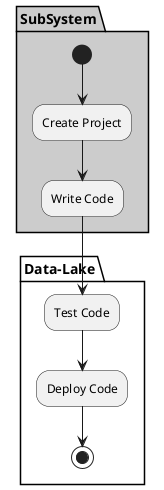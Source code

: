 @startuml

partition "Data-Lake" {

}

partition SubSystem  #cccccc {
  (*) --> "Create Project"
  --> "Write Code"
}

partition "Data-Lake" {
  "Write Code" --> "Test Code"
  "Test Code" --> "Deploy Code"
  "Deploy Code" --> (*)
}

@enduml
